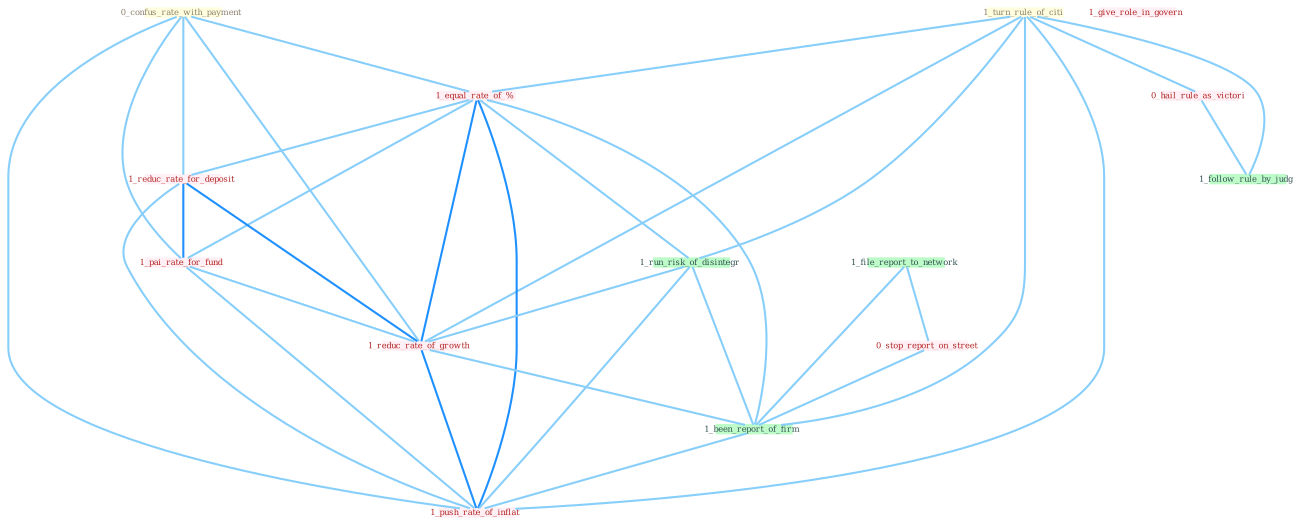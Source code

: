 Graph G{ 
    node
    [shape=polygon,style=filled,width=.5,height=.06,color="#BDFCC9",fixedsize=true,fontsize=4,
    fontcolor="#2f4f4f"];
    {node
    [color="#ffffe0", fontcolor="#8b7d6b"] "0_confus_rate_with_payment " "1_turn_rule_of_citi "}
{node [color="#fff0f5", fontcolor="#b22222"] "1_equal_rate_of_% " "0_stop_report_on_street " "1_reduc_rate_for_deposit " "1_give_role_in_govern " "1_pai_rate_for_fund " "0_hail_rule_as_victori " "1_reduc_rate_of_growth " "1_push_rate_of_inflat "}
edge [color="#B0E2FF"];

	"0_confus_rate_with_payment " -- "1_equal_rate_of_% " [w="1", color="#87cefa" ];
	"0_confus_rate_with_payment " -- "1_reduc_rate_for_deposit " [w="1", color="#87cefa" ];
	"0_confus_rate_with_payment " -- "1_pai_rate_for_fund " [w="1", color="#87cefa" ];
	"0_confus_rate_with_payment " -- "1_reduc_rate_of_growth " [w="1", color="#87cefa" ];
	"0_confus_rate_with_payment " -- "1_push_rate_of_inflat " [w="1", color="#87cefa" ];
	"1_turn_rule_of_citi " -- "1_equal_rate_of_% " [w="1", color="#87cefa" ];
	"1_turn_rule_of_citi " -- "0_hail_rule_as_victori " [w="1", color="#87cefa" ];
	"1_turn_rule_of_citi " -- "1_run_risk_of_disintegr " [w="1", color="#87cefa" ];
	"1_turn_rule_of_citi " -- "1_follow_rule_by_judg " [w="1", color="#87cefa" ];
	"1_turn_rule_of_citi " -- "1_reduc_rate_of_growth " [w="1", color="#87cefa" ];
	"1_turn_rule_of_citi " -- "1_been_report_of_firm " [w="1", color="#87cefa" ];
	"1_turn_rule_of_citi " -- "1_push_rate_of_inflat " [w="1", color="#87cefa" ];
	"1_file_report_to_network " -- "0_stop_report_on_street " [w="1", color="#87cefa" ];
	"1_file_report_to_network " -- "1_been_report_of_firm " [w="1", color="#87cefa" ];
	"1_equal_rate_of_% " -- "1_reduc_rate_for_deposit " [w="1", color="#87cefa" ];
	"1_equal_rate_of_% " -- "1_pai_rate_for_fund " [w="1", color="#87cefa" ];
	"1_equal_rate_of_% " -- "1_run_risk_of_disintegr " [w="1", color="#87cefa" ];
	"1_equal_rate_of_% " -- "1_reduc_rate_of_growth " [w="2", color="#1e90ff" , len=0.8];
	"1_equal_rate_of_% " -- "1_been_report_of_firm " [w="1", color="#87cefa" ];
	"1_equal_rate_of_% " -- "1_push_rate_of_inflat " [w="2", color="#1e90ff" , len=0.8];
	"0_stop_report_on_street " -- "1_been_report_of_firm " [w="1", color="#87cefa" ];
	"1_reduc_rate_for_deposit " -- "1_pai_rate_for_fund " [w="2", color="#1e90ff" , len=0.8];
	"1_reduc_rate_for_deposit " -- "1_reduc_rate_of_growth " [w="2", color="#1e90ff" , len=0.8];
	"1_reduc_rate_for_deposit " -- "1_push_rate_of_inflat " [w="1", color="#87cefa" ];
	"1_pai_rate_for_fund " -- "1_reduc_rate_of_growth " [w="1", color="#87cefa" ];
	"1_pai_rate_for_fund " -- "1_push_rate_of_inflat " [w="1", color="#87cefa" ];
	"0_hail_rule_as_victori " -- "1_follow_rule_by_judg " [w="1", color="#87cefa" ];
	"1_run_risk_of_disintegr " -- "1_reduc_rate_of_growth " [w="1", color="#87cefa" ];
	"1_run_risk_of_disintegr " -- "1_been_report_of_firm " [w="1", color="#87cefa" ];
	"1_run_risk_of_disintegr " -- "1_push_rate_of_inflat " [w="1", color="#87cefa" ];
	"1_reduc_rate_of_growth " -- "1_been_report_of_firm " [w="1", color="#87cefa" ];
	"1_reduc_rate_of_growth " -- "1_push_rate_of_inflat " [w="2", color="#1e90ff" , len=0.8];
	"1_been_report_of_firm " -- "1_push_rate_of_inflat " [w="1", color="#87cefa" ];
}